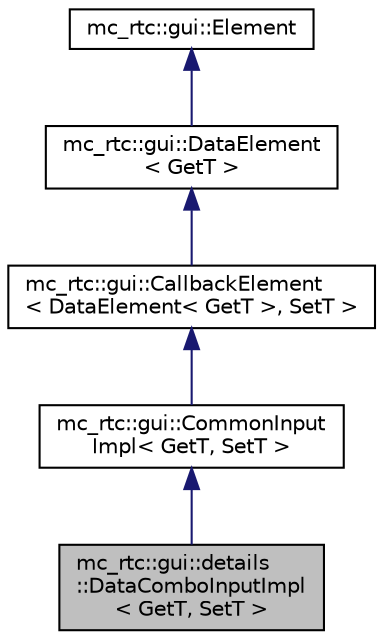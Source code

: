 digraph "mc_rtc::gui::details::DataComboInputImpl&lt; GetT, SetT &gt;"
{
 // INTERACTIVE_SVG=YES
  edge [fontname="Helvetica",fontsize="10",labelfontname="Helvetica",labelfontsize="10"];
  node [fontname="Helvetica",fontsize="10",shape=record];
  Node5 [label="mc_rtc::gui::details\l::DataComboInputImpl\l\< GetT, SetT \>",height=0.2,width=0.4,color="black", fillcolor="grey75", style="filled", fontcolor="black"];
  Node6 -> Node5 [dir="back",color="midnightblue",fontsize="10",style="solid",fontname="Helvetica"];
  Node6 [label="mc_rtc::gui::CommonInput\lImpl\< GetT, SetT \>",height=0.2,width=0.4,color="black", fillcolor="white", style="filled",URL="$structmc__rtc_1_1gui_1_1CommonInputImpl.html"];
  Node7 -> Node6 [dir="back",color="midnightblue",fontsize="10",style="solid",fontname="Helvetica"];
  Node7 [label="mc_rtc::gui::CallbackElement\l\< DataElement\< GetT \>, SetT \>",height=0.2,width=0.4,color="black", fillcolor="white", style="filled",URL="$structmc__rtc_1_1gui_1_1CallbackElement.html"];
  Node8 -> Node7 [dir="back",color="midnightblue",fontsize="10",style="solid",fontname="Helvetica"];
  Node8 [label="mc_rtc::gui::DataElement\l\< GetT \>",height=0.2,width=0.4,color="black", fillcolor="white", style="filled",URL="$structmc__rtc_1_1gui_1_1DataElement.html"];
  Node9 -> Node8 [dir="back",color="midnightblue",fontsize="10",style="solid",fontname="Helvetica"];
  Node9 [label="mc_rtc::gui::Element",height=0.2,width=0.4,color="black", fillcolor="white", style="filled",URL="$structmc__rtc_1_1gui_1_1Element.html"];
}
